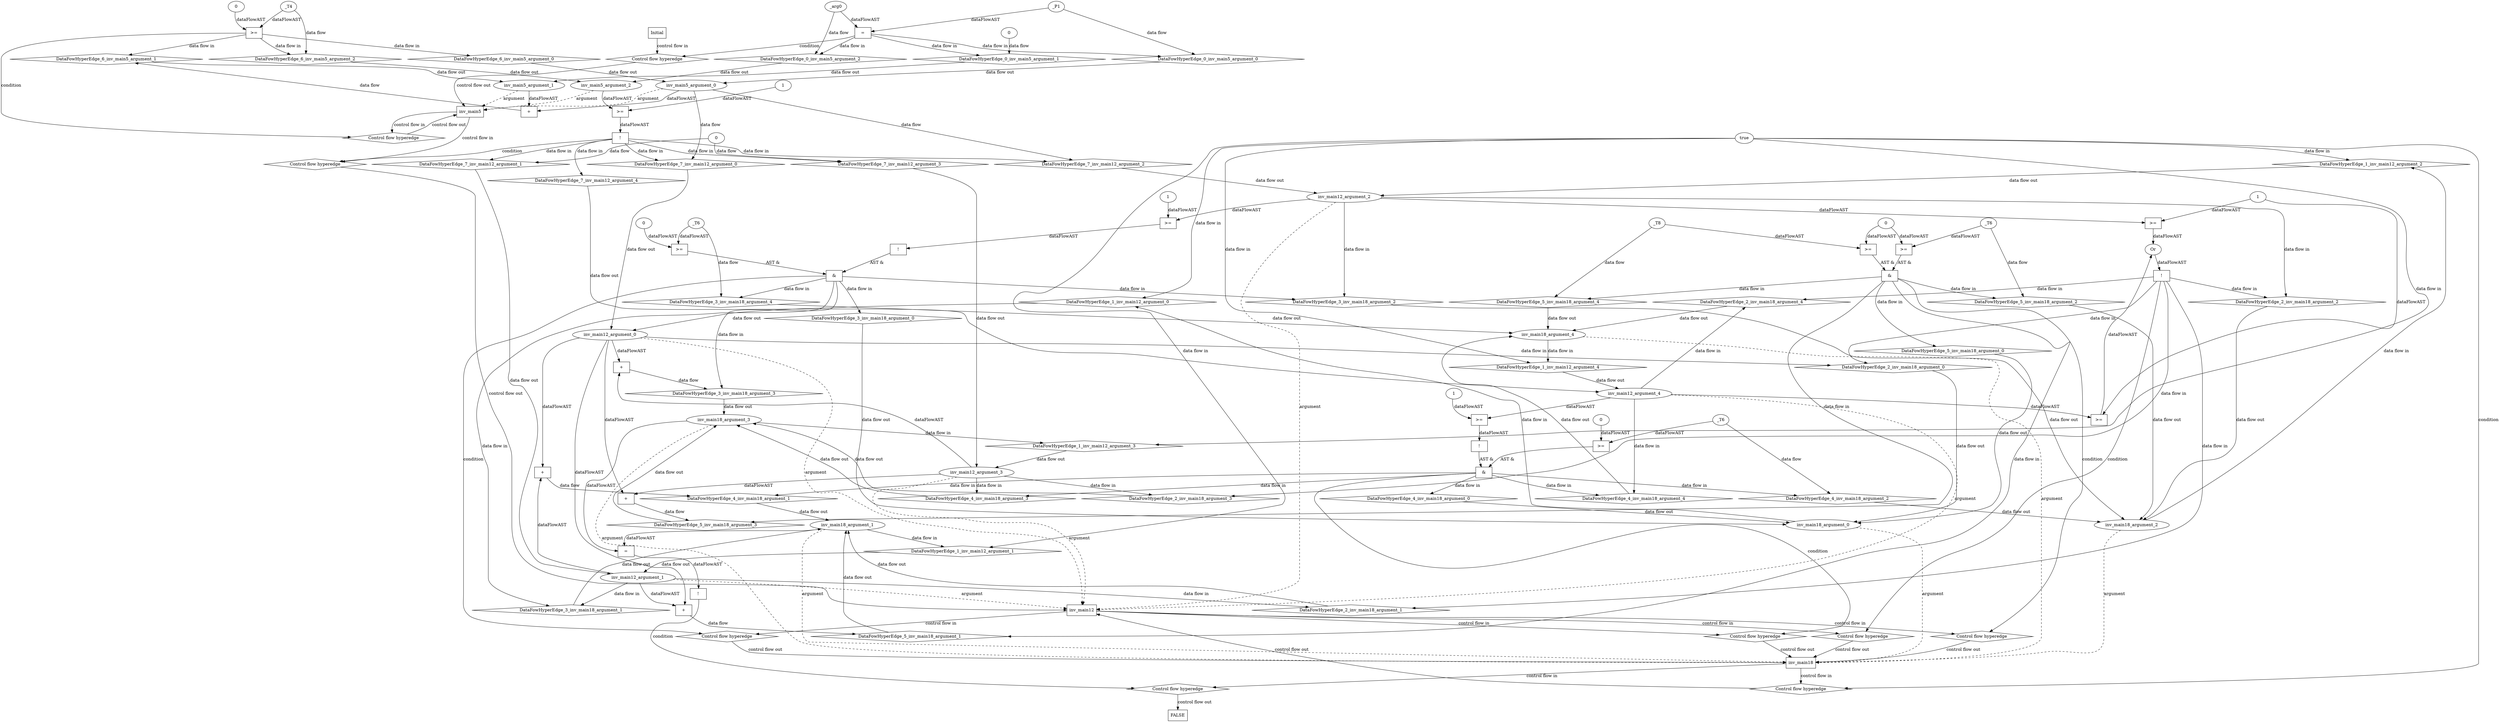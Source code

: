 digraph dag {
"inv_main12" [label="inv_main12" nodeName="inv_main12" class=cfn  shape="rect"];
"inv_main18" [label="inv_main18" nodeName="inv_main18" class=cfn  shape="rect"];
"inv_main5" [label="inv_main5" nodeName="inv_main5" class=cfn  shape="rect"];
FALSE [label="FALSE" nodeName=FALSE class=cfn  shape="rect"];
Initial [label="Initial" nodeName=Initial class=cfn  shape="rect"];
ControlFowHyperEdge_0 [label="Control flow hyperedge" nodeName=ControlFowHyperEdge_0 class=controlFlowHyperEdge shape="diamond"];
"Initial" -> ControlFowHyperEdge_0 [label="control flow in"]
ControlFowHyperEdge_0 -> "inv_main5" [label="control flow out"]
ControlFowHyperEdge_1 [label="Control flow hyperedge" nodeName=ControlFowHyperEdge_1 class=controlFlowHyperEdge shape="diamond"];
"inv_main18" -> ControlFowHyperEdge_1 [label="control flow in"]
ControlFowHyperEdge_1 -> "inv_main12" [label="control flow out"]
ControlFowHyperEdge_2 [label="Control flow hyperedge" nodeName=ControlFowHyperEdge_2 class=controlFlowHyperEdge shape="diamond"];
"inv_main12" -> ControlFowHyperEdge_2 [label="control flow in"]
ControlFowHyperEdge_2 -> "inv_main18" [label="control flow out"]
ControlFowHyperEdge_3 [label="Control flow hyperedge" nodeName=ControlFowHyperEdge_3 class=controlFlowHyperEdge shape="diamond"];
"inv_main12" -> ControlFowHyperEdge_3 [label="control flow in"]
ControlFowHyperEdge_3 -> "inv_main18" [label="control flow out"]
ControlFowHyperEdge_4 [label="Control flow hyperedge" nodeName=ControlFowHyperEdge_4 class=controlFlowHyperEdge shape="diamond"];
"inv_main12" -> ControlFowHyperEdge_4 [label="control flow in"]
ControlFowHyperEdge_4 -> "inv_main18" [label="control flow out"]
ControlFowHyperEdge_5 [label="Control flow hyperedge" nodeName=ControlFowHyperEdge_5 class=controlFlowHyperEdge shape="diamond"];
"inv_main12" -> ControlFowHyperEdge_5 [label="control flow in"]
ControlFowHyperEdge_5 -> "inv_main18" [label="control flow out"]
ControlFowHyperEdge_6 [label="Control flow hyperedge" nodeName=ControlFowHyperEdge_6 class=controlFlowHyperEdge shape="diamond"];
"inv_main5" -> ControlFowHyperEdge_6 [label="control flow in"]
ControlFowHyperEdge_6 -> "inv_main5" [label="control flow out"]
ControlFowHyperEdge_7 [label="Control flow hyperedge" nodeName=ControlFowHyperEdge_7 class=controlFlowHyperEdge shape="diamond"];
"inv_main5" -> ControlFowHyperEdge_7 [label="control flow in"]
ControlFowHyperEdge_7 -> "inv_main12" [label="control flow out"]
ControlFowHyperEdge_8 [label="Control flow hyperedge" nodeName=ControlFowHyperEdge_8 class=controlFlowHyperEdge shape="diamond"];
"inv_main18" -> ControlFowHyperEdge_8 [label="control flow in"]
ControlFowHyperEdge_8 -> "FALSE" [label="control flow out"]
"inv_main5_argument_0" [label="inv_main5_argument_0" nodeName=argument0 class=argument  head="inv_main5" shape="oval"];
"inv_main5_argument_0" -> "inv_main5"[label="argument" style="dashed"]
"inv_main5_argument_1" [label="inv_main5_argument_1" nodeName=argument1 class=argument  head="inv_main5" shape="oval"];
"inv_main5_argument_1" -> "inv_main5"[label="argument" style="dashed"]
"inv_main5_argument_2" [label="inv_main5_argument_2" nodeName=argument2 class=argument  head="inv_main5" shape="oval"];
"inv_main5_argument_2" -> "inv_main5"[label="argument" style="dashed"]
"inv_main12_argument_0" [label="inv_main12_argument_0" nodeName=argument0 class=argument  head="inv_main12" shape="oval"];
"inv_main12_argument_0" -> "inv_main12"[label="argument" style="dashed"]
"inv_main12_argument_1" [label="inv_main12_argument_1" nodeName=argument1 class=argument  head="inv_main12" shape="oval"];
"inv_main12_argument_1" -> "inv_main12"[label="argument" style="dashed"]
"inv_main12_argument_2" [label="inv_main12_argument_2" nodeName=argument2 class=argument  head="inv_main12" shape="oval"];
"inv_main12_argument_2" -> "inv_main12"[label="argument" style="dashed"]
"inv_main12_argument_3" [label="inv_main12_argument_3" nodeName=argument3 class=argument  head="inv_main12" shape="oval"];
"inv_main12_argument_3" -> "inv_main12"[label="argument" style="dashed"]
"inv_main12_argument_4" [label="inv_main12_argument_4" nodeName=argument4 class=argument  head="inv_main12" shape="oval"];
"inv_main12_argument_4" -> "inv_main12"[label="argument" style="dashed"]
"inv_main18_argument_0" [label="inv_main18_argument_0" nodeName=argument0 class=argument  head="inv_main18" shape="oval"];
"inv_main18_argument_0" -> "inv_main18"[label="argument" style="dashed"]
"inv_main18_argument_1" [label="inv_main18_argument_1" nodeName=argument1 class=argument  head="inv_main18" shape="oval"];
"inv_main18_argument_1" -> "inv_main18"[label="argument" style="dashed"]
"inv_main18_argument_2" [label="inv_main18_argument_2" nodeName=argument2 class=argument  head="inv_main18" shape="oval"];
"inv_main18_argument_2" -> "inv_main18"[label="argument" style="dashed"]
"inv_main18_argument_3" [label="inv_main18_argument_3" nodeName=argument3 class=argument  head="inv_main18" shape="oval"];
"inv_main18_argument_3" -> "inv_main18"[label="argument" style="dashed"]
"inv_main18_argument_4" [label="inv_main18_argument_4" nodeName=argument4 class=argument  head="inv_main18" shape="oval"];
"inv_main18_argument_4" -> "inv_main18"[label="argument" style="dashed"]

"xxxinv_main5___Initial_0xxxguard_0_node_0" [label="=" nodeName="xxxinv_main5___Initial_0xxxguard_0_node_0" class=Operator  shape="rect"];
"xxxinv_main5___Initial_0xxxdataFlow_0_node_0" -> "xxxinv_main5___Initial_0xxxguard_0_node_0"[label="dataFlowAST"]
"xxxinv_main5___Initial_0xxxdataFlow2_node_0" -> "xxxinv_main5___Initial_0xxxguard_0_node_0"[label="dataFlowAST"]

"xxxinv_main5___Initial_0xxxguard_0_node_0" -> "ControlFowHyperEdge_0" [label="condition"];
"xxxinv_main5___Initial_0xxxdataFlow_0_node_0" [label="_P1" nodeName="xxxinv_main5___Initial_0xxxdataFlow_0_node_0" class=Constant ];

"xxxinv_main5___Initial_0xxxdataFlow_0_node_0" -> "DataFowHyperEdge_0_inv_main5_argument_0" [label="data flow"];
"xxxinv_main5___Initial_0xxxdataFlow1_node_0" [label="0" nodeName="xxxinv_main5___Initial_0xxxdataFlow1_node_0" class=Literal ];

"xxxinv_main5___Initial_0xxxdataFlow1_node_0" -> "DataFowHyperEdge_0_inv_main5_argument_1" [label="data flow"];
"xxxinv_main5___Initial_0xxxdataFlow2_node_0" [label="_arg0" nodeName="xxxinv_main5___Initial_0xxxdataFlow2_node_0" class=Constant ];

"xxxinv_main5___Initial_0xxxdataFlow2_node_0" -> "DataFowHyperEdge_0_inv_main5_argument_2" [label="data flow"];
"xxxinv_main12___inv_main18_1xxxguard_0_node_0" [label="true" nodeName="xxxinv_main12___inv_main18_1xxxguard_0_node_0" class=BoolValue ];

"xxxinv_main12___inv_main18_1xxxguard_0_node_0" -> "ControlFowHyperEdge_1" [label="condition"];
"xxxinv_main18___inv_main12_2xxxguard_0_node_0" [label="!" nodeName="xxxinv_main18___inv_main12_2xxxguard_0_node_0" class=Operator shape="rect"];
"xxxinv_main18___inv_main12_2xxxguard_0_node_1" [label="Or" nodeName="xxxinv_main18___inv_main12_2xxxguard_0_node_1" class=Operator ];
"xxxinv_main18___inv_main12_2xxxguard_0_node_2" [label=">=" nodeName="xxxinv_main18___inv_main12_2xxxguard_0_node_2" class=Operator  shape="rect"];
"xxxinv_main18___inv_main12_2xxxguard_0_node_4" [label="1" nodeName="xxxinv_main18___inv_main12_2xxxguard_0_node_4" class=Literal ];
"xxxinv_main18___inv_main12_2xxxguard_0_node_5" [label=">=" nodeName="xxxinv_main18___inv_main12_2xxxguard_0_node_5" class=Operator  shape="rect"];
"xxxinv_main18___inv_main12_2xxxguard_0_node_1" -> "xxxinv_main18___inv_main12_2xxxguard_0_node_0"[label="dataFlowAST"]
"xxxinv_main18___inv_main12_2xxxguard_0_node_2" -> "xxxinv_main18___inv_main12_2xxxguard_0_node_1"[label="dataFlowAST"]
"xxxinv_main18___inv_main12_2xxxguard_0_node_5" -> "xxxinv_main18___inv_main12_2xxxguard_0_node_1"[label="dataFlowAST"]
"inv_main12_argument_2" -> "xxxinv_main18___inv_main12_2xxxguard_0_node_2"[label="dataFlowAST"]
"xxxinv_main18___inv_main12_2xxxguard_0_node_4" -> "xxxinv_main18___inv_main12_2xxxguard_0_node_2"[label="dataFlowAST"]
"inv_main12_argument_4" -> "xxxinv_main18___inv_main12_2xxxguard_0_node_5"[label="dataFlowAST"]
"xxxinv_main18___inv_main12_2xxxguard_0_node_4" -> "xxxinv_main18___inv_main12_2xxxguard_0_node_5"[label="dataFlowAST"]

"xxxinv_main18___inv_main12_2xxxguard_0_node_0" -> "ControlFowHyperEdge_2" [label="condition"];
"xxxinv_main18___inv_main12_3xxx_and" [label="&" nodeName="xxxinv_main18___inv_main12_3xxx_and" class=Operator shape="rect"];
"xxxinv_main18___inv_main12_3xxxguard_0_node_0" [label="!" nodeName="xxxinv_main18___inv_main12_3xxxguard_0_node_0" class=Operator shape="rect"];
"xxxinv_main18___inv_main12_3xxxguard_0_node_1" [label=">=" nodeName="xxxinv_main18___inv_main12_3xxxguard_0_node_1" class=Operator  shape="rect"];
"xxxinv_main18___inv_main12_3xxxguard_0_node_3" [label="1" nodeName="xxxinv_main18___inv_main12_3xxxguard_0_node_3" class=Literal ];
"xxxinv_main18___inv_main12_3xxxguard_0_node_1" -> "xxxinv_main18___inv_main12_3xxxguard_0_node_0"[label="dataFlowAST"]
"inv_main12_argument_2" -> "xxxinv_main18___inv_main12_3xxxguard_0_node_1"[label="dataFlowAST"]
"xxxinv_main18___inv_main12_3xxxguard_0_node_3" -> "xxxinv_main18___inv_main12_3xxxguard_0_node_1"[label="dataFlowAST"]

"xxxinv_main18___inv_main12_3xxxguard_0_node_0" -> "xxxinv_main18___inv_main12_3xxx_and" [label="AST &"];
"xxxinv_main18___inv_main12_3xxxguard1_node_0" [label=">=" nodeName="xxxinv_main18___inv_main12_3xxxguard1_node_0" class=Operator  shape="rect"];
"xxxinv_main18___inv_main12_3xxxguard1_node_2" [label="0" nodeName="xxxinv_main18___inv_main12_3xxxguard1_node_2" class=Literal ];
"xxxinv_main18___inv_main12_3xxxdataFlow1_node_0" -> "xxxinv_main18___inv_main12_3xxxguard1_node_0"[label="dataFlowAST"]
"xxxinv_main18___inv_main12_3xxxguard1_node_2" -> "xxxinv_main18___inv_main12_3xxxguard1_node_0"[label="dataFlowAST"]

"xxxinv_main18___inv_main12_3xxxguard1_node_0" -> "xxxinv_main18___inv_main12_3xxx_and" [label="AST &"];
"xxxinv_main18___inv_main12_3xxx_and" -> "ControlFowHyperEdge_3" [label="condition"];
"xxxinv_main18___inv_main12_3xxxdataFlow_0_node_0" [label="+" nodeName="xxxinv_main18___inv_main12_3xxxdataFlow_0_node_0" class= Operator shape="rect"];
"inv_main12_argument_3" -> "xxxinv_main18___inv_main12_3xxxdataFlow_0_node_0"[label="dataFlowAST"]
"inv_main12_argument_0" -> "xxxinv_main18___inv_main12_3xxxdataFlow_0_node_0"[label="dataFlowAST"]

"xxxinv_main18___inv_main12_3xxxdataFlow_0_node_0" -> "DataFowHyperEdge_3_inv_main18_argument_3" [label="data flow"];
"xxxinv_main18___inv_main12_3xxxdataFlow1_node_0" [label="_T6" nodeName="xxxinv_main18___inv_main12_3xxxdataFlow1_node_0" class=Constant ];

"xxxinv_main18___inv_main12_3xxxdataFlow1_node_0" -> "DataFowHyperEdge_3_inv_main18_argument_4" [label="data flow"];
"xxxinv_main18___inv_main12_4xxx_and" [label="&" nodeName="xxxinv_main18___inv_main12_4xxx_and" class=Operator shape="rect"];
"xxxinv_main18___inv_main12_4xxxguard_0_node_0" [label=">=" nodeName="xxxinv_main18___inv_main12_4xxxguard_0_node_0" class=Operator  shape="rect"];
"xxxinv_main18___inv_main12_4xxxguard_0_node_2" [label="0" nodeName="xxxinv_main18___inv_main12_4xxxguard_0_node_2" class=Literal ];
"xxxinv_main18___inv_main12_4xxxdataFlow1_node_0" -> "xxxinv_main18___inv_main12_4xxxguard_0_node_0"[label="dataFlowAST"]
"xxxinv_main18___inv_main12_4xxxguard_0_node_2" -> "xxxinv_main18___inv_main12_4xxxguard_0_node_0"[label="dataFlowAST"]

"xxxinv_main18___inv_main12_4xxxguard_0_node_0" -> "xxxinv_main18___inv_main12_4xxx_and" [label="AST &"];
"xxxinv_main18___inv_main12_4xxxguard1_node_0" [label="!" nodeName="xxxinv_main18___inv_main12_4xxxguard1_node_0" class=Operator shape="rect"];
"xxxinv_main18___inv_main12_4xxxguard1_node_1" [label=">=" nodeName="xxxinv_main18___inv_main12_4xxxguard1_node_1" class=Operator  shape="rect"];
"xxxinv_main18___inv_main12_4xxxguard1_node_3" [label="1" nodeName="xxxinv_main18___inv_main12_4xxxguard1_node_3" class=Literal ];
"xxxinv_main18___inv_main12_4xxxguard1_node_1" -> "xxxinv_main18___inv_main12_4xxxguard1_node_0"[label="dataFlowAST"]
"inv_main12_argument_4" -> "xxxinv_main18___inv_main12_4xxxguard1_node_1"[label="dataFlowAST"]
"xxxinv_main18___inv_main12_4xxxguard1_node_3" -> "xxxinv_main18___inv_main12_4xxxguard1_node_1"[label="dataFlowAST"]

"xxxinv_main18___inv_main12_4xxxguard1_node_0" -> "xxxinv_main18___inv_main12_4xxx_and" [label="AST &"];
"xxxinv_main18___inv_main12_4xxx_and" -> "ControlFowHyperEdge_4" [label="condition"];
"xxxinv_main18___inv_main12_4xxxdataFlow_0_node_0" [label="+" nodeName="xxxinv_main18___inv_main12_4xxxdataFlow_0_node_0" class= Operator shape="rect"];
"inv_main12_argument_1" -> "xxxinv_main18___inv_main12_4xxxdataFlow_0_node_0"[label="dataFlowAST"]
"inv_main12_argument_0" -> "xxxinv_main18___inv_main12_4xxxdataFlow_0_node_0"[label="dataFlowAST"]

"xxxinv_main18___inv_main12_4xxxdataFlow_0_node_0" -> "DataFowHyperEdge_4_inv_main18_argument_1" [label="data flow"];
"xxxinv_main18___inv_main12_4xxxdataFlow1_node_0" [label="_T6" nodeName="xxxinv_main18___inv_main12_4xxxdataFlow1_node_0" class=Constant ];

"xxxinv_main18___inv_main12_4xxxdataFlow1_node_0" -> "DataFowHyperEdge_4_inv_main18_argument_2" [label="data flow"];
"xxxinv_main18___inv_main12_5xxx_and" [label="&" nodeName="xxxinv_main18___inv_main12_5xxx_and" class=Operator shape="rect"];
"xxxinv_main18___inv_main12_5xxxguard_0_node_0" [label=">=" nodeName="xxxinv_main18___inv_main12_5xxxguard_0_node_0" class=Operator  shape="rect"];
"xxxinv_main18___inv_main12_5xxxguard_0_node_2" [label="0" nodeName="xxxinv_main18___inv_main12_5xxxguard_0_node_2" class=Literal ];
"xxxinv_main18___inv_main12_5xxxdataFlow1_node_0" -> "xxxinv_main18___inv_main12_5xxxguard_0_node_0"[label="dataFlowAST"]
"xxxinv_main18___inv_main12_5xxxguard_0_node_2" -> "xxxinv_main18___inv_main12_5xxxguard_0_node_0"[label="dataFlowAST"]

"xxxinv_main18___inv_main12_5xxxguard_0_node_0" -> "xxxinv_main18___inv_main12_5xxx_and" [label="AST &"];
"xxxinv_main18___inv_main12_5xxxguard1_node_0" [label=">=" nodeName="xxxinv_main18___inv_main12_5xxxguard1_node_0" class=Operator  shape="rect"];
"xxxinv_main18___inv_main12_5xxxdataFlow3_node_0" -> "xxxinv_main18___inv_main12_5xxxguard1_node_0"[label="dataFlowAST"]
"xxxinv_main18___inv_main12_5xxxguard_0_node_2" -> "xxxinv_main18___inv_main12_5xxxguard1_node_0"[label="dataFlowAST"]

"xxxinv_main18___inv_main12_5xxxguard1_node_0" -> "xxxinv_main18___inv_main12_5xxx_and" [label="AST &"];
"xxxinv_main18___inv_main12_5xxx_and" -> "ControlFowHyperEdge_5" [label="condition"];
"xxxinv_main18___inv_main12_5xxxdataFlow_0_node_0" [label="+" nodeName="xxxinv_main18___inv_main12_5xxxdataFlow_0_node_0" class= Operator shape="rect"];
"inv_main12_argument_1" -> "xxxinv_main18___inv_main12_5xxxdataFlow_0_node_0"[label="dataFlowAST"]
"inv_main12_argument_0" -> "xxxinv_main18___inv_main12_5xxxdataFlow_0_node_0"[label="dataFlowAST"]

"xxxinv_main18___inv_main12_5xxxdataFlow_0_node_0" -> "DataFowHyperEdge_5_inv_main18_argument_1" [label="data flow"];
"xxxinv_main18___inv_main12_5xxxdataFlow1_node_0" [label="_T6" nodeName="xxxinv_main18___inv_main12_5xxxdataFlow1_node_0" class=Constant ];

"xxxinv_main18___inv_main12_5xxxdataFlow1_node_0" -> "DataFowHyperEdge_5_inv_main18_argument_2" [label="data flow"];
"xxxinv_main18___inv_main12_5xxxdataFlow2_node_0" [label="+" nodeName="xxxinv_main18___inv_main12_5xxxdataFlow2_node_0" class= Operator shape="rect"];
"inv_main12_argument_3" -> "xxxinv_main18___inv_main12_5xxxdataFlow2_node_0"[label="dataFlowAST"]
"inv_main12_argument_0" -> "xxxinv_main18___inv_main12_5xxxdataFlow2_node_0"[label="dataFlowAST"]

"xxxinv_main18___inv_main12_5xxxdataFlow2_node_0" -> "DataFowHyperEdge_5_inv_main18_argument_3" [label="data flow"];
"xxxinv_main18___inv_main12_5xxxdataFlow3_node_0" [label="_T8" nodeName="xxxinv_main18___inv_main12_5xxxdataFlow3_node_0" class=Constant ];

"xxxinv_main18___inv_main12_5xxxdataFlow3_node_0" -> "DataFowHyperEdge_5_inv_main18_argument_4" [label="data flow"];
"xxxinv_main5___inv_main5_6xxxguard_0_node_0" [label=">=" nodeName="xxxinv_main5___inv_main5_6xxxguard_0_node_0" class=Operator  shape="rect"];
"xxxinv_main5___inv_main5_6xxxguard_0_node_2" [label="0" nodeName="xxxinv_main5___inv_main5_6xxxguard_0_node_2" class=Literal ];
"xxxinv_main5___inv_main5_6xxxdataFlow1_node_0" -> "xxxinv_main5___inv_main5_6xxxguard_0_node_0"[label="dataFlowAST"]
"xxxinv_main5___inv_main5_6xxxguard_0_node_2" -> "xxxinv_main5___inv_main5_6xxxguard_0_node_0"[label="dataFlowAST"]

"xxxinv_main5___inv_main5_6xxxguard_0_node_0" -> "ControlFowHyperEdge_6" [label="condition"];
"xxxinv_main5___inv_main5_6xxxdataFlow_0_node_0" [label="+" nodeName="xxxinv_main5___inv_main5_6xxxdataFlow_0_node_0" class= Operator shape="rect"];
"inv_main5_argument_1" -> "xxxinv_main5___inv_main5_6xxxdataFlow_0_node_0"[label="dataFlowAST"]
"inv_main5_argument_0" -> "xxxinv_main5___inv_main5_6xxxdataFlow_0_node_0"[label="dataFlowAST"]

"xxxinv_main5___inv_main5_6xxxdataFlow_0_node_0" -> "DataFowHyperEdge_6_inv_main5_argument_1" [label="data flow"];
"xxxinv_main5___inv_main5_6xxxdataFlow1_node_0" [label="_T4" nodeName="xxxinv_main5___inv_main5_6xxxdataFlow1_node_0" class=Constant ];

"xxxinv_main5___inv_main5_6xxxdataFlow1_node_0" -> "DataFowHyperEdge_6_inv_main5_argument_2" [label="data flow"];
"xxxinv_main12___inv_main5_7xxxguard_0_node_0" [label="!" nodeName="xxxinv_main12___inv_main5_7xxxguard_0_node_0" class=Operator shape="rect"];
"xxxinv_main12___inv_main5_7xxxguard_0_node_1" [label=">=" nodeName="xxxinv_main12___inv_main5_7xxxguard_0_node_1" class=Operator  shape="rect"];
"xxxinv_main12___inv_main5_7xxxguard_0_node_3" [label="1" nodeName="xxxinv_main12___inv_main5_7xxxguard_0_node_3" class=Literal ];
"xxxinv_main12___inv_main5_7xxxguard_0_node_1" -> "xxxinv_main12___inv_main5_7xxxguard_0_node_0"[label="dataFlowAST"]
"inv_main5_argument_2" -> "xxxinv_main12___inv_main5_7xxxguard_0_node_1"[label="dataFlowAST"]
"xxxinv_main12___inv_main5_7xxxguard_0_node_3" -> "xxxinv_main12___inv_main5_7xxxguard_0_node_1"[label="dataFlowAST"]

"xxxinv_main12___inv_main5_7xxxguard_0_node_0" -> "ControlFowHyperEdge_7" [label="condition"];

"inv_main5_argument_0" -> "DataFowHyperEdge_7_inv_main12_argument_0" [label="data flow"];
"xxxinv_main12___inv_main5_7xxxdataFlow1_node_0" [label="0" nodeName="xxxinv_main12___inv_main5_7xxxdataFlow1_node_0" class=Literal ];

"xxxinv_main12___inv_main5_7xxxdataFlow1_node_0" -> "DataFowHyperEdge_7_inv_main12_argument_1" [label="data flow"];

"inv_main5_argument_0" -> "DataFowHyperEdge_7_inv_main12_argument_2" [label="data flow"];

"xxxinv_main12___inv_main5_7xxxdataFlow1_node_0" -> "DataFowHyperEdge_7_inv_main12_argument_3" [label="data flow"];
"xxxFALSE___inv_main18_8xxxguard_0_node_0" [label="!" nodeName="xxxFALSE___inv_main18_8xxxguard_0_node_0" class=Operator shape="rect"];
"xxxFALSE___inv_main18_8xxxguard_0_node_1" [label="=" nodeName="xxxFALSE___inv_main18_8xxxguard_0_node_1" class=Operator  shape="rect"];
"xxxFALSE___inv_main18_8xxxguard_0_node_1" -> "xxxFALSE___inv_main18_8xxxguard_0_node_0"[label="dataFlowAST"]
"inv_main18_argument_1" -> "xxxFALSE___inv_main18_8xxxguard_0_node_1"[label="dataFlowAST"]
"inv_main18_argument_3" -> "xxxFALSE___inv_main18_8xxxguard_0_node_1"[label="dataFlowAST"]

"xxxFALSE___inv_main18_8xxxguard_0_node_0" -> "ControlFowHyperEdge_8" [label="condition"];
"DataFowHyperEdge_0_inv_main5_argument_0" [label="DataFowHyperEdge_0_inv_main5_argument_0" nodeName="DataFowHyperEdge_0_inv_main5_argument_0" class=DataFlowHyperedge shape="diamond"];
"DataFowHyperEdge_0_inv_main5_argument_0" -> "inv_main5_argument_0"[label="data flow out"]
"xxxinv_main5___Initial_0xxxguard_0_node_0" -> "DataFowHyperEdge_0_inv_main5_argument_0"[label="data flow in"]
"DataFowHyperEdge_0_inv_main5_argument_1" [label="DataFowHyperEdge_0_inv_main5_argument_1" nodeName="DataFowHyperEdge_0_inv_main5_argument_1" class=DataFlowHyperedge shape="diamond"];
"DataFowHyperEdge_0_inv_main5_argument_1" -> "inv_main5_argument_1"[label="data flow out"]
"xxxinv_main5___Initial_0xxxguard_0_node_0" -> "DataFowHyperEdge_0_inv_main5_argument_1"[label="data flow in"]
"DataFowHyperEdge_0_inv_main5_argument_2" [label="DataFowHyperEdge_0_inv_main5_argument_2" nodeName="DataFowHyperEdge_0_inv_main5_argument_2" class=DataFlowHyperedge shape="diamond"];
"DataFowHyperEdge_0_inv_main5_argument_2" -> "inv_main5_argument_2"[label="data flow out"]
"xxxinv_main5___Initial_0xxxguard_0_node_0" -> "DataFowHyperEdge_0_inv_main5_argument_2"[label="data flow in"]
"DataFowHyperEdge_1_inv_main12_argument_0" [label="DataFowHyperEdge_1_inv_main12_argument_0" nodeName="DataFowHyperEdge_1_inv_main12_argument_0" class=DataFlowHyperedge shape="diamond"];
"DataFowHyperEdge_1_inv_main12_argument_0" -> "inv_main12_argument_0"[label="data flow out"]
"xxxinv_main12___inv_main18_1xxxguard_0_node_0" -> "DataFowHyperEdge_1_inv_main12_argument_0"[label="data flow in"]
"DataFowHyperEdge_1_inv_main12_argument_1" [label="DataFowHyperEdge_1_inv_main12_argument_1" nodeName="DataFowHyperEdge_1_inv_main12_argument_1" class=DataFlowHyperedge shape="diamond"];
"DataFowHyperEdge_1_inv_main12_argument_1" -> "inv_main12_argument_1"[label="data flow out"]
"xxxinv_main12___inv_main18_1xxxguard_0_node_0" -> "DataFowHyperEdge_1_inv_main12_argument_1"[label="data flow in"]
"DataFowHyperEdge_1_inv_main12_argument_2" [label="DataFowHyperEdge_1_inv_main12_argument_2" nodeName="DataFowHyperEdge_1_inv_main12_argument_2" class=DataFlowHyperedge shape="diamond"];
"DataFowHyperEdge_1_inv_main12_argument_2" -> "inv_main12_argument_2"[label="data flow out"]
"xxxinv_main12___inv_main18_1xxxguard_0_node_0" -> "DataFowHyperEdge_1_inv_main12_argument_2"[label="data flow in"]
"DataFowHyperEdge_1_inv_main12_argument_3" [label="DataFowHyperEdge_1_inv_main12_argument_3" nodeName="DataFowHyperEdge_1_inv_main12_argument_3" class=DataFlowHyperedge shape="diamond"];
"DataFowHyperEdge_1_inv_main12_argument_3" -> "inv_main12_argument_3"[label="data flow out"]
"xxxinv_main12___inv_main18_1xxxguard_0_node_0" -> "DataFowHyperEdge_1_inv_main12_argument_3"[label="data flow in"]
"DataFowHyperEdge_1_inv_main12_argument_4" [label="DataFowHyperEdge_1_inv_main12_argument_4" nodeName="DataFowHyperEdge_1_inv_main12_argument_4" class=DataFlowHyperedge shape="diamond"];
"DataFowHyperEdge_1_inv_main12_argument_4" -> "inv_main12_argument_4"[label="data flow out"]
"xxxinv_main12___inv_main18_1xxxguard_0_node_0" -> "DataFowHyperEdge_1_inv_main12_argument_4"[label="data flow in"]
"DataFowHyperEdge_2_inv_main18_argument_0" [label="DataFowHyperEdge_2_inv_main18_argument_0" nodeName="DataFowHyperEdge_2_inv_main18_argument_0" class=DataFlowHyperedge shape="diamond"];
"DataFowHyperEdge_2_inv_main18_argument_0" -> "inv_main18_argument_0"[label="data flow out"]
"xxxinv_main18___inv_main12_2xxxguard_0_node_0" -> "DataFowHyperEdge_2_inv_main18_argument_0"[label="data flow in"]
"DataFowHyperEdge_2_inv_main18_argument_1" [label="DataFowHyperEdge_2_inv_main18_argument_1" nodeName="DataFowHyperEdge_2_inv_main18_argument_1" class=DataFlowHyperedge shape="diamond"];
"DataFowHyperEdge_2_inv_main18_argument_1" -> "inv_main18_argument_1"[label="data flow out"]
"xxxinv_main18___inv_main12_2xxxguard_0_node_0" -> "DataFowHyperEdge_2_inv_main18_argument_1"[label="data flow in"]
"DataFowHyperEdge_2_inv_main18_argument_2" [label="DataFowHyperEdge_2_inv_main18_argument_2" nodeName="DataFowHyperEdge_2_inv_main18_argument_2" class=DataFlowHyperedge shape="diamond"];
"DataFowHyperEdge_2_inv_main18_argument_2" -> "inv_main18_argument_2"[label="data flow out"]
"xxxinv_main18___inv_main12_2xxxguard_0_node_0" -> "DataFowHyperEdge_2_inv_main18_argument_2"[label="data flow in"]
"DataFowHyperEdge_2_inv_main18_argument_3" [label="DataFowHyperEdge_2_inv_main18_argument_3" nodeName="DataFowHyperEdge_2_inv_main18_argument_3" class=DataFlowHyperedge shape="diamond"];
"DataFowHyperEdge_2_inv_main18_argument_3" -> "inv_main18_argument_3"[label="data flow out"]
"xxxinv_main18___inv_main12_2xxxguard_0_node_0" -> "DataFowHyperEdge_2_inv_main18_argument_3"[label="data flow in"]
"DataFowHyperEdge_2_inv_main18_argument_4" [label="DataFowHyperEdge_2_inv_main18_argument_4" nodeName="DataFowHyperEdge_2_inv_main18_argument_4" class=DataFlowHyperedge shape="diamond"];
"DataFowHyperEdge_2_inv_main18_argument_4" -> "inv_main18_argument_4"[label="data flow out"]
"xxxinv_main18___inv_main12_2xxxguard_0_node_0" -> "DataFowHyperEdge_2_inv_main18_argument_4"[label="data flow in"]
"DataFowHyperEdge_3_inv_main18_argument_0" [label="DataFowHyperEdge_3_inv_main18_argument_0" nodeName="DataFowHyperEdge_3_inv_main18_argument_0" class=DataFlowHyperedge shape="diamond"];
"DataFowHyperEdge_3_inv_main18_argument_0" -> "inv_main18_argument_0"[label="data flow out"]
"xxxinv_main18___inv_main12_3xxx_and" -> "DataFowHyperEdge_3_inv_main18_argument_0"[label="data flow in"]
"DataFowHyperEdge_3_inv_main18_argument_1" [label="DataFowHyperEdge_3_inv_main18_argument_1" nodeName="DataFowHyperEdge_3_inv_main18_argument_1" class=DataFlowHyperedge shape="diamond"];
"DataFowHyperEdge_3_inv_main18_argument_1" -> "inv_main18_argument_1"[label="data flow out"]
"xxxinv_main18___inv_main12_3xxx_and" -> "DataFowHyperEdge_3_inv_main18_argument_1"[label="data flow in"]
"DataFowHyperEdge_3_inv_main18_argument_2" [label="DataFowHyperEdge_3_inv_main18_argument_2" nodeName="DataFowHyperEdge_3_inv_main18_argument_2" class=DataFlowHyperedge shape="diamond"];
"DataFowHyperEdge_3_inv_main18_argument_2" -> "inv_main18_argument_2"[label="data flow out"]
"xxxinv_main18___inv_main12_3xxx_and" -> "DataFowHyperEdge_3_inv_main18_argument_2"[label="data flow in"]
"DataFowHyperEdge_3_inv_main18_argument_3" [label="DataFowHyperEdge_3_inv_main18_argument_3" nodeName="DataFowHyperEdge_3_inv_main18_argument_3" class=DataFlowHyperedge shape="diamond"];
"DataFowHyperEdge_3_inv_main18_argument_3" -> "inv_main18_argument_3"[label="data flow out"]
"xxxinv_main18___inv_main12_3xxx_and" -> "DataFowHyperEdge_3_inv_main18_argument_3"[label="data flow in"]
"DataFowHyperEdge_3_inv_main18_argument_4" [label="DataFowHyperEdge_3_inv_main18_argument_4" nodeName="DataFowHyperEdge_3_inv_main18_argument_4" class=DataFlowHyperedge shape="diamond"];
"DataFowHyperEdge_3_inv_main18_argument_4" -> "inv_main18_argument_4"[label="data flow out"]
"xxxinv_main18___inv_main12_3xxx_and" -> "DataFowHyperEdge_3_inv_main18_argument_4"[label="data flow in"]
"DataFowHyperEdge_4_inv_main18_argument_0" [label="DataFowHyperEdge_4_inv_main18_argument_0" nodeName="DataFowHyperEdge_4_inv_main18_argument_0" class=DataFlowHyperedge shape="diamond"];
"DataFowHyperEdge_4_inv_main18_argument_0" -> "inv_main18_argument_0"[label="data flow out"]
"xxxinv_main18___inv_main12_4xxx_and" -> "DataFowHyperEdge_4_inv_main18_argument_0"[label="data flow in"]
"DataFowHyperEdge_4_inv_main18_argument_1" [label="DataFowHyperEdge_4_inv_main18_argument_1" nodeName="DataFowHyperEdge_4_inv_main18_argument_1" class=DataFlowHyperedge shape="diamond"];
"DataFowHyperEdge_4_inv_main18_argument_1" -> "inv_main18_argument_1"[label="data flow out"]
"xxxinv_main18___inv_main12_4xxx_and" -> "DataFowHyperEdge_4_inv_main18_argument_1"[label="data flow in"]
"DataFowHyperEdge_4_inv_main18_argument_2" [label="DataFowHyperEdge_4_inv_main18_argument_2" nodeName="DataFowHyperEdge_4_inv_main18_argument_2" class=DataFlowHyperedge shape="diamond"];
"DataFowHyperEdge_4_inv_main18_argument_2" -> "inv_main18_argument_2"[label="data flow out"]
"xxxinv_main18___inv_main12_4xxx_and" -> "DataFowHyperEdge_4_inv_main18_argument_2"[label="data flow in"]
"DataFowHyperEdge_4_inv_main18_argument_3" [label="DataFowHyperEdge_4_inv_main18_argument_3" nodeName="DataFowHyperEdge_4_inv_main18_argument_3" class=DataFlowHyperedge shape="diamond"];
"DataFowHyperEdge_4_inv_main18_argument_3" -> "inv_main18_argument_3"[label="data flow out"]
"xxxinv_main18___inv_main12_4xxx_and" -> "DataFowHyperEdge_4_inv_main18_argument_3"[label="data flow in"]
"DataFowHyperEdge_4_inv_main18_argument_4" [label="DataFowHyperEdge_4_inv_main18_argument_4" nodeName="DataFowHyperEdge_4_inv_main18_argument_4" class=DataFlowHyperedge shape="diamond"];
"DataFowHyperEdge_4_inv_main18_argument_4" -> "inv_main18_argument_4"[label="data flow out"]
"xxxinv_main18___inv_main12_4xxx_and" -> "DataFowHyperEdge_4_inv_main18_argument_4"[label="data flow in"]
"DataFowHyperEdge_5_inv_main18_argument_0" [label="DataFowHyperEdge_5_inv_main18_argument_0" nodeName="DataFowHyperEdge_5_inv_main18_argument_0" class=DataFlowHyperedge shape="diamond"];
"DataFowHyperEdge_5_inv_main18_argument_0" -> "inv_main18_argument_0"[label="data flow out"]
"xxxinv_main18___inv_main12_5xxx_and" -> "DataFowHyperEdge_5_inv_main18_argument_0"[label="data flow in"]
"DataFowHyperEdge_5_inv_main18_argument_1" [label="DataFowHyperEdge_5_inv_main18_argument_1" nodeName="DataFowHyperEdge_5_inv_main18_argument_1" class=DataFlowHyperedge shape="diamond"];
"DataFowHyperEdge_5_inv_main18_argument_1" -> "inv_main18_argument_1"[label="data flow out"]
"xxxinv_main18___inv_main12_5xxx_and" -> "DataFowHyperEdge_5_inv_main18_argument_1"[label="data flow in"]
"DataFowHyperEdge_5_inv_main18_argument_2" [label="DataFowHyperEdge_5_inv_main18_argument_2" nodeName="DataFowHyperEdge_5_inv_main18_argument_2" class=DataFlowHyperedge shape="diamond"];
"DataFowHyperEdge_5_inv_main18_argument_2" -> "inv_main18_argument_2"[label="data flow out"]
"xxxinv_main18___inv_main12_5xxx_and" -> "DataFowHyperEdge_5_inv_main18_argument_2"[label="data flow in"]
"DataFowHyperEdge_5_inv_main18_argument_3" [label="DataFowHyperEdge_5_inv_main18_argument_3" nodeName="DataFowHyperEdge_5_inv_main18_argument_3" class=DataFlowHyperedge shape="diamond"];
"DataFowHyperEdge_5_inv_main18_argument_3" -> "inv_main18_argument_3"[label="data flow out"]
"xxxinv_main18___inv_main12_5xxx_and" -> "DataFowHyperEdge_5_inv_main18_argument_3"[label="data flow in"]
"DataFowHyperEdge_5_inv_main18_argument_4" [label="DataFowHyperEdge_5_inv_main18_argument_4" nodeName="DataFowHyperEdge_5_inv_main18_argument_4" class=DataFlowHyperedge shape="diamond"];
"DataFowHyperEdge_5_inv_main18_argument_4" -> "inv_main18_argument_4"[label="data flow out"]
"xxxinv_main18___inv_main12_5xxx_and" -> "DataFowHyperEdge_5_inv_main18_argument_4"[label="data flow in"]
"DataFowHyperEdge_6_inv_main5_argument_0" [label="DataFowHyperEdge_6_inv_main5_argument_0" nodeName="DataFowHyperEdge_6_inv_main5_argument_0" class=DataFlowHyperedge shape="diamond"];
"DataFowHyperEdge_6_inv_main5_argument_0" -> "inv_main5_argument_0"[label="data flow out"]
"xxxinv_main5___inv_main5_6xxxguard_0_node_0" -> "DataFowHyperEdge_6_inv_main5_argument_0"[label="data flow in"]
"DataFowHyperEdge_6_inv_main5_argument_1" [label="DataFowHyperEdge_6_inv_main5_argument_1" nodeName="DataFowHyperEdge_6_inv_main5_argument_1" class=DataFlowHyperedge shape="diamond"];
"DataFowHyperEdge_6_inv_main5_argument_1" -> "inv_main5_argument_1"[label="data flow out"]
"xxxinv_main5___inv_main5_6xxxguard_0_node_0" -> "DataFowHyperEdge_6_inv_main5_argument_1"[label="data flow in"]
"DataFowHyperEdge_6_inv_main5_argument_2" [label="DataFowHyperEdge_6_inv_main5_argument_2" nodeName="DataFowHyperEdge_6_inv_main5_argument_2" class=DataFlowHyperedge shape="diamond"];
"DataFowHyperEdge_6_inv_main5_argument_2" -> "inv_main5_argument_2"[label="data flow out"]
"xxxinv_main5___inv_main5_6xxxguard_0_node_0" -> "DataFowHyperEdge_6_inv_main5_argument_2"[label="data flow in"]
"DataFowHyperEdge_7_inv_main12_argument_0" [label="DataFowHyperEdge_7_inv_main12_argument_0" nodeName="DataFowHyperEdge_7_inv_main12_argument_0" class=DataFlowHyperedge shape="diamond"];
"DataFowHyperEdge_7_inv_main12_argument_0" -> "inv_main12_argument_0"[label="data flow out"]
"xxxinv_main12___inv_main5_7xxxguard_0_node_0" -> "DataFowHyperEdge_7_inv_main12_argument_0"[label="data flow in"]
"DataFowHyperEdge_7_inv_main12_argument_1" [label="DataFowHyperEdge_7_inv_main12_argument_1" nodeName="DataFowHyperEdge_7_inv_main12_argument_1" class=DataFlowHyperedge shape="diamond"];
"DataFowHyperEdge_7_inv_main12_argument_1" -> "inv_main12_argument_1"[label="data flow out"]
"xxxinv_main12___inv_main5_7xxxguard_0_node_0" -> "DataFowHyperEdge_7_inv_main12_argument_1"[label="data flow in"]
"DataFowHyperEdge_7_inv_main12_argument_2" [label="DataFowHyperEdge_7_inv_main12_argument_2" nodeName="DataFowHyperEdge_7_inv_main12_argument_2" class=DataFlowHyperedge shape="diamond"];
"DataFowHyperEdge_7_inv_main12_argument_2" -> "inv_main12_argument_2"[label="data flow out"]
"xxxinv_main12___inv_main5_7xxxguard_0_node_0" -> "DataFowHyperEdge_7_inv_main12_argument_2"[label="data flow in"]
"DataFowHyperEdge_7_inv_main12_argument_3" [label="DataFowHyperEdge_7_inv_main12_argument_3" nodeName="DataFowHyperEdge_7_inv_main12_argument_3" class=DataFlowHyperedge shape="diamond"];
"DataFowHyperEdge_7_inv_main12_argument_3" -> "inv_main12_argument_3"[label="data flow out"]
"xxxinv_main12___inv_main5_7xxxguard_0_node_0" -> "DataFowHyperEdge_7_inv_main12_argument_3"[label="data flow in"]
"DataFowHyperEdge_7_inv_main12_argument_4" [label="DataFowHyperEdge_7_inv_main12_argument_4" nodeName="DataFowHyperEdge_7_inv_main12_argument_4" class=DataFlowHyperedge shape="diamond"];
"DataFowHyperEdge_7_inv_main12_argument_4" -> "inv_main12_argument_4"[label="data flow out"]
"xxxinv_main12___inv_main5_7xxxguard_0_node_0" -> "DataFowHyperEdge_7_inv_main12_argument_4"[label="data flow in"]
"inv_main18_argument_1" -> "DataFowHyperEdge_1_inv_main12_argument_1"[label="data flow in"]
"inv_main18_argument_4" -> "DataFowHyperEdge_1_inv_main12_argument_4"[label="data flow in"]
"inv_main18_argument_2" -> "DataFowHyperEdge_1_inv_main12_argument_2"[label="data flow in"]
"inv_main18_argument_3" -> "DataFowHyperEdge_1_inv_main12_argument_3"[label="data flow in"]
"inv_main18_argument_0" -> "DataFowHyperEdge_1_inv_main12_argument_0"[label="data flow in"]
"inv_main12_argument_0" -> "DataFowHyperEdge_2_inv_main18_argument_0"[label="data flow in"]
"inv_main12_argument_1" -> "DataFowHyperEdge_2_inv_main18_argument_1"[label="data flow in"]
"inv_main12_argument_4" -> "DataFowHyperEdge_2_inv_main18_argument_4"[label="data flow in"]
"inv_main12_argument_3" -> "DataFowHyperEdge_2_inv_main18_argument_3"[label="data flow in"]
"inv_main12_argument_2" -> "DataFowHyperEdge_2_inv_main18_argument_2"[label="data flow in"]
"inv_main12_argument_1" -> "DataFowHyperEdge_3_inv_main18_argument_1"[label="data flow in"]
"inv_main12_argument_2" -> "DataFowHyperEdge_3_inv_main18_argument_2"[label="data flow in"]
"inv_main12_argument_3" -> "DataFowHyperEdge_4_inv_main18_argument_3"[label="data flow in"]
"inv_main12_argument_4" -> "DataFowHyperEdge_4_inv_main18_argument_4"[label="data flow in"]




}
